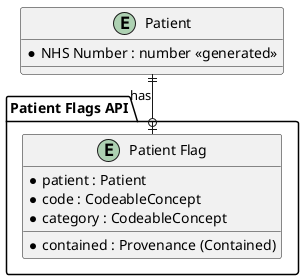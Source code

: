 @startuml

skinparam linetype ortho

entity "Patient" as pat {
  *NHS Number : number <<generated>>
}
package "Patient Flags API" {

entity "Patient Flag" as pfg {
  *patient : Patient
  *code : CodeableConcept
  *category : CodeableConcept
  *contained : Provenance (Contained)
}

}

pat ||--o| pfg : "has"

@enduml
